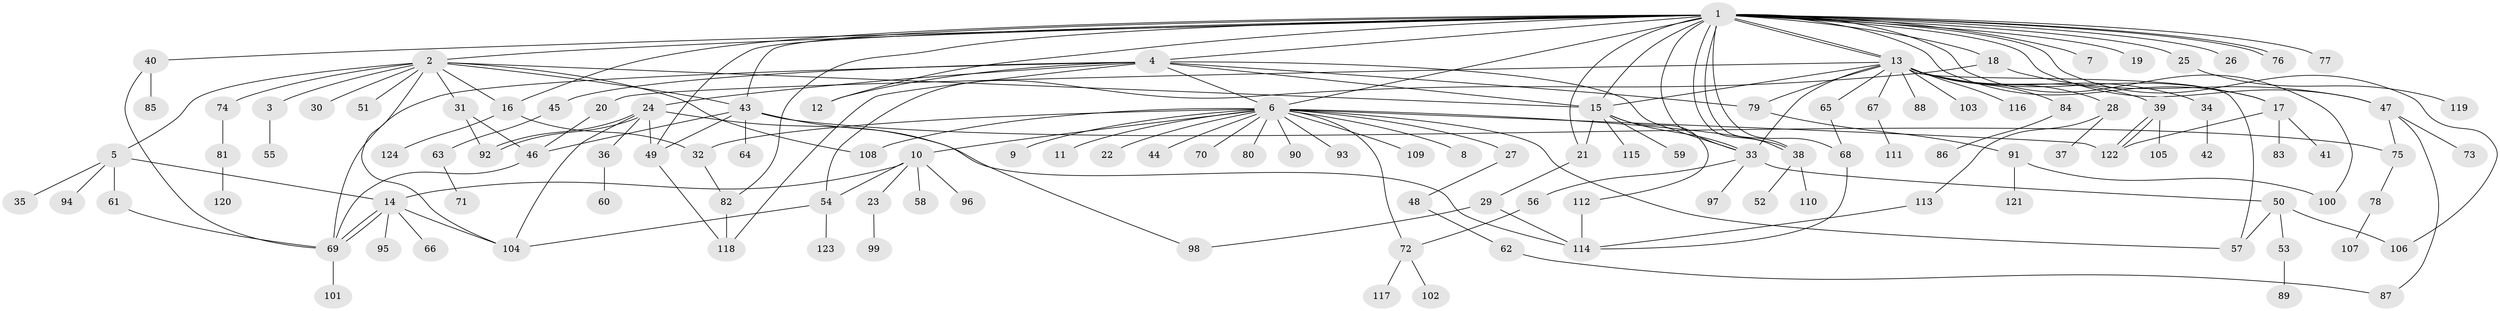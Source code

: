 // Generated by graph-tools (version 1.1) at 2025/35/03/09/25 02:35:46]
// undirected, 124 vertices, 178 edges
graph export_dot {
graph [start="1"]
  node [color=gray90,style=filled];
  1;
  2;
  3;
  4;
  5;
  6;
  7;
  8;
  9;
  10;
  11;
  12;
  13;
  14;
  15;
  16;
  17;
  18;
  19;
  20;
  21;
  22;
  23;
  24;
  25;
  26;
  27;
  28;
  29;
  30;
  31;
  32;
  33;
  34;
  35;
  36;
  37;
  38;
  39;
  40;
  41;
  42;
  43;
  44;
  45;
  46;
  47;
  48;
  49;
  50;
  51;
  52;
  53;
  54;
  55;
  56;
  57;
  58;
  59;
  60;
  61;
  62;
  63;
  64;
  65;
  66;
  67;
  68;
  69;
  70;
  71;
  72;
  73;
  74;
  75;
  76;
  77;
  78;
  79;
  80;
  81;
  82;
  83;
  84;
  85;
  86;
  87;
  88;
  89;
  90;
  91;
  92;
  93;
  94;
  95;
  96;
  97;
  98;
  99;
  100;
  101;
  102;
  103;
  104;
  105;
  106;
  107;
  108;
  109;
  110;
  111;
  112;
  113;
  114;
  115;
  116;
  117;
  118;
  119;
  120;
  121;
  122;
  123;
  124;
  1 -- 2;
  1 -- 4;
  1 -- 6;
  1 -- 7;
  1 -- 12;
  1 -- 13;
  1 -- 13;
  1 -- 15;
  1 -- 16;
  1 -- 17;
  1 -- 18;
  1 -- 19;
  1 -- 21;
  1 -- 25;
  1 -- 26;
  1 -- 33;
  1 -- 38;
  1 -- 38;
  1 -- 40;
  1 -- 43;
  1 -- 47;
  1 -- 49;
  1 -- 68;
  1 -- 76;
  1 -- 76;
  1 -- 77;
  1 -- 82;
  1 -- 100;
  1 -- 106;
  2 -- 3;
  2 -- 5;
  2 -- 15;
  2 -- 16;
  2 -- 30;
  2 -- 31;
  2 -- 43;
  2 -- 51;
  2 -- 74;
  2 -- 104;
  2 -- 108;
  3 -- 55;
  4 -- 6;
  4 -- 12;
  4 -- 15;
  4 -- 24;
  4 -- 33;
  4 -- 45;
  4 -- 69;
  4 -- 79;
  4 -- 118;
  5 -- 14;
  5 -- 35;
  5 -- 61;
  5 -- 94;
  6 -- 8;
  6 -- 9;
  6 -- 10;
  6 -- 11;
  6 -- 22;
  6 -- 27;
  6 -- 32;
  6 -- 38;
  6 -- 44;
  6 -- 57;
  6 -- 70;
  6 -- 72;
  6 -- 80;
  6 -- 90;
  6 -- 93;
  6 -- 108;
  6 -- 109;
  6 -- 122;
  10 -- 14;
  10 -- 23;
  10 -- 54;
  10 -- 58;
  10 -- 96;
  13 -- 15;
  13 -- 17;
  13 -- 20;
  13 -- 28;
  13 -- 33;
  13 -- 34;
  13 -- 39;
  13 -- 57;
  13 -- 65;
  13 -- 67;
  13 -- 79;
  13 -- 84;
  13 -- 88;
  13 -- 103;
  13 -- 116;
  14 -- 66;
  14 -- 69;
  14 -- 69;
  14 -- 95;
  14 -- 104;
  15 -- 21;
  15 -- 33;
  15 -- 59;
  15 -- 112;
  15 -- 115;
  16 -- 32;
  16 -- 124;
  17 -- 41;
  17 -- 83;
  17 -- 122;
  18 -- 47;
  18 -- 54;
  20 -- 46;
  21 -- 29;
  23 -- 99;
  24 -- 36;
  24 -- 49;
  24 -- 92;
  24 -- 92;
  24 -- 104;
  24 -- 114;
  25 -- 119;
  27 -- 48;
  28 -- 37;
  28 -- 113;
  29 -- 98;
  29 -- 114;
  31 -- 46;
  31 -- 92;
  32 -- 82;
  33 -- 50;
  33 -- 56;
  33 -- 97;
  34 -- 42;
  36 -- 60;
  38 -- 52;
  38 -- 110;
  39 -- 105;
  39 -- 122;
  39 -- 122;
  40 -- 69;
  40 -- 85;
  43 -- 46;
  43 -- 49;
  43 -- 64;
  43 -- 75;
  43 -- 98;
  45 -- 63;
  46 -- 69;
  47 -- 73;
  47 -- 75;
  47 -- 87;
  48 -- 62;
  49 -- 118;
  50 -- 53;
  50 -- 57;
  50 -- 106;
  53 -- 89;
  54 -- 104;
  54 -- 123;
  56 -- 72;
  61 -- 69;
  62 -- 87;
  63 -- 71;
  65 -- 68;
  67 -- 111;
  68 -- 114;
  69 -- 101;
  72 -- 102;
  72 -- 117;
  74 -- 81;
  75 -- 78;
  78 -- 107;
  79 -- 91;
  81 -- 120;
  82 -- 118;
  84 -- 86;
  91 -- 100;
  91 -- 121;
  112 -- 114;
  113 -- 114;
}
